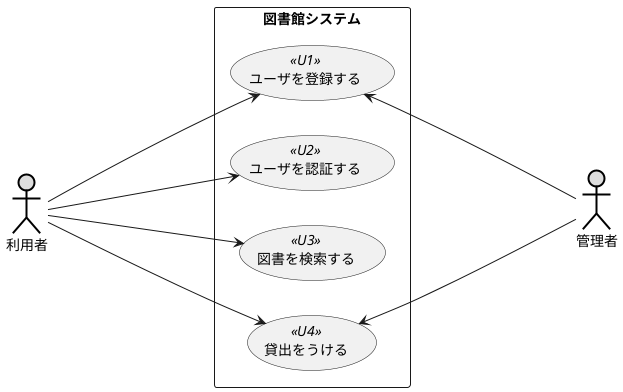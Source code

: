 @startuml 例題3
left to right direction
actor 利用者#DDDDDD;line:black;line.bold;
actor 管理者#DDDDDD;line:black;line.bold;
rectangle 図書館システム {
usecase ユーザを登録する << U1 >>
usecase ユーザを認証する << U2 >>
usecase 図書を検索する << U3 >>
usecase 貸出をうける << U4 >>
}
利用者----> ユーザを登録する<<登録>>
利用者----> ユーザを認証する<<認証>>
利用者----> 図書を検索する<<検索>>
利用者----> 貸出をうける<<貸出>>
ユーザを登録する <---- 管理者
貸出をうける <---- 管理者
@enduml